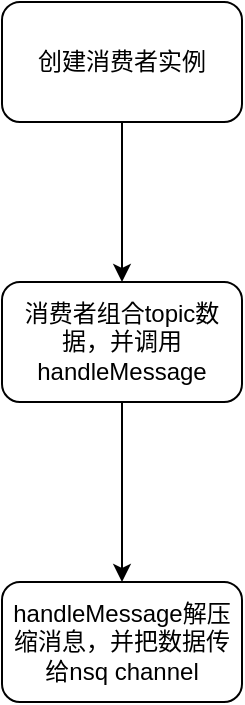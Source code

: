 <mxfile version="20.2.4" type="github"><diagram id="wuszjJDhmtQuLCQ8bVJT" name="第 1 页"><mxGraphModel dx="1422" dy="794" grid="1" gridSize="10" guides="1" tooltips="1" connect="1" arrows="1" fold="1" page="1" pageScale="1" pageWidth="827" pageHeight="1169" math="0" shadow="0"><root><mxCell id="0"/><mxCell id="1" parent="0"/><mxCell id="uLvdODfP_bnvpFcQpKn1-2" style="edgeStyle=orthogonalEdgeStyle;rounded=0;orthogonalLoop=1;jettySize=auto;html=1;" edge="1" parent="1" source="uLvdODfP_bnvpFcQpKn1-1"><mxGeometry relative="1" as="geometry"><mxPoint x="210" y="260" as="targetPoint"/></mxGeometry></mxCell><mxCell id="uLvdODfP_bnvpFcQpKn1-1" value="创建消费者实例" style="rounded=1;whiteSpace=wrap;html=1;" vertex="1" parent="1"><mxGeometry x="150" y="120" width="120" height="60" as="geometry"/></mxCell><mxCell id="uLvdODfP_bnvpFcQpKn1-4" style="edgeStyle=orthogonalEdgeStyle;rounded=0;orthogonalLoop=1;jettySize=auto;html=1;" edge="1" parent="1" source="uLvdODfP_bnvpFcQpKn1-3"><mxGeometry relative="1" as="geometry"><mxPoint x="210" y="410" as="targetPoint"/></mxGeometry></mxCell><mxCell id="uLvdODfP_bnvpFcQpKn1-3" value="消费者组合topic数据，并调用handleMessage" style="rounded=1;whiteSpace=wrap;html=1;" vertex="1" parent="1"><mxGeometry x="150" y="260" width="120" height="60" as="geometry"/></mxCell><mxCell id="uLvdODfP_bnvpFcQpKn1-5" value="handleMessage解压缩消息，并把数据传给nsq channel" style="rounded=1;whiteSpace=wrap;html=1;" vertex="1" parent="1"><mxGeometry x="150" y="410" width="120" height="60" as="geometry"/></mxCell></root></mxGraphModel></diagram></mxfile>